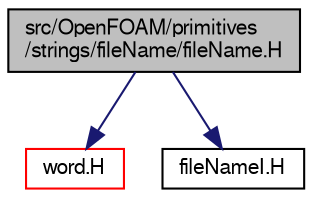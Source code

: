 digraph "src/OpenFOAM/primitives/strings/fileName/fileName.H"
{
  bgcolor="transparent";
  edge [fontname="FreeSans",fontsize="10",labelfontname="FreeSans",labelfontsize="10"];
  node [fontname="FreeSans",fontsize="10",shape=record];
  Node0 [label="src/OpenFOAM/primitives\l/strings/fileName/fileName.H",height=0.2,width=0.4,color="black", fillcolor="grey75", style="filled", fontcolor="black"];
  Node0 -> Node1 [color="midnightblue",fontsize="10",style="solid",fontname="FreeSans"];
  Node1 [label="word.H",height=0.2,width=0.4,color="red",URL="$a12662.html"];
  Node0 -> Node13 [color="midnightblue",fontsize="10",style="solid",fontname="FreeSans"];
  Node13 [label="fileNameI.H",height=0.2,width=0.4,color="black",URL="$a12587.html"];
}

